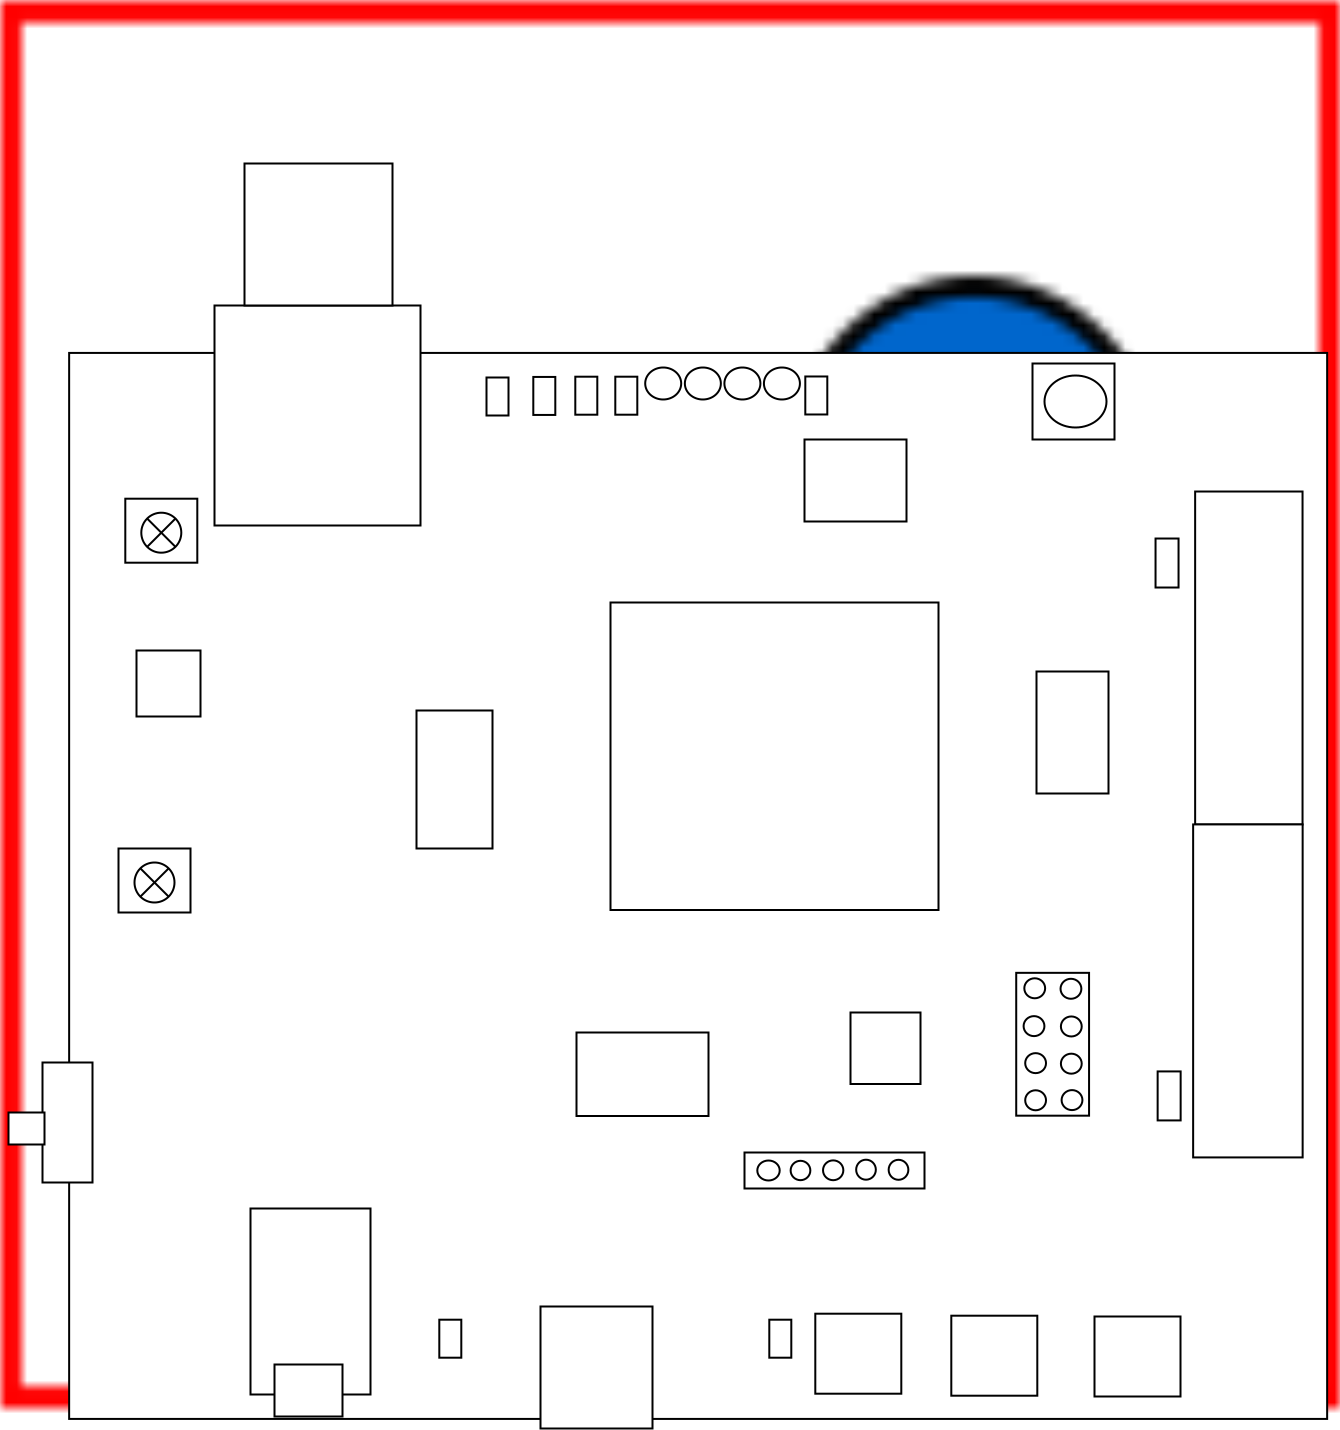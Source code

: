 <?xml version="1.0" encoding="UTF-8"?>
<dia:diagram xmlns:dia="http://www.lysator.liu.se/~alla/dia/">
  <dia:layer name="Background" visible="true" active="true">
    <dia:object type="Standard - Image" version="0" id="O0">
      <dia:attribute name="obj_pos">
        <dia:point val="-15.15,-46.8"/>
      </dia:attribute>
      <dia:attribute name="obj_bb">
        <dia:rectangle val="-15.2,-46.85;51.835,23.6"/>
      </dia:attribute>
      <dia:attribute name="elem_corner">
        <dia:point val="-15.15,-46.8"/>
      </dia:attribute>
      <dia:attribute name="elem_width">
        <dia:real val="66.935"/>
      </dia:attribute>
      <dia:attribute name="elem_height">
        <dia:real val="70.35"/>
      </dia:attribute>
      <dia:attribute name="draw_border">
        <dia:boolean val="false"/>
      </dia:attribute>
      <dia:attribute name="keep_aspect">
        <dia:boolean val="true"/>
      </dia:attribute>
      <dia:attribute name="file">
        <dia:string>#Ddso-overview.jpg#</dia:string>
      </dia:attribute>
    </dia:object>
    <dia:object type="Standard - Box" version="0" id="O1">
      <dia:attribute name="obj_pos">
        <dia:point val="-11.743,-29.204"/>
      </dia:attribute>
      <dia:attribute name="obj_bb">
        <dia:rectangle val="-11.793,-29.254;51.207,24.146"/>
      </dia:attribute>
      <dia:attribute name="elem_corner">
        <dia:point val="-11.743,-29.204"/>
      </dia:attribute>
      <dia:attribute name="elem_width">
        <dia:real val="62.9"/>
      </dia:attribute>
      <dia:attribute name="elem_height">
        <dia:real val="53.3"/>
      </dia:attribute>
      <dia:attribute name="border_width">
        <dia:real val="0.1"/>
      </dia:attribute>
      <dia:attribute name="show_background">
        <dia:boolean val="true"/>
      </dia:attribute>
    </dia:object>
    <dia:object type="Standard - Box" version="0" id="O2">
      <dia:attribute name="obj_pos">
        <dia:point val="44.557,-22.274"/>
      </dia:attribute>
      <dia:attribute name="obj_bb">
        <dia:rectangle val="44.507,-22.324;49.977,-5.574"/>
      </dia:attribute>
      <dia:attribute name="elem_corner">
        <dia:point val="44.557,-22.274"/>
      </dia:attribute>
      <dia:attribute name="elem_width">
        <dia:real val="5.37"/>
      </dia:attribute>
      <dia:attribute name="elem_height">
        <dia:real val="16.65"/>
      </dia:attribute>
      <dia:attribute name="show_background">
        <dia:boolean val="true"/>
      </dia:attribute>
    </dia:object>
    <dia:object type="Standard - Box" version="0" id="O3">
      <dia:attribute name="obj_pos">
        <dia:point val="42.577,-19.924"/>
      </dia:attribute>
      <dia:attribute name="obj_bb">
        <dia:rectangle val="42.527,-19.974;43.777,-17.424"/>
      </dia:attribute>
      <dia:attribute name="elem_corner">
        <dia:point val="42.577,-19.924"/>
      </dia:attribute>
      <dia:attribute name="elem_width">
        <dia:real val="1.15"/>
      </dia:attribute>
      <dia:attribute name="elem_height">
        <dia:real val="2.45"/>
      </dia:attribute>
      <dia:attribute name="show_background">
        <dia:boolean val="true"/>
      </dia:attribute>
    </dia:object>
    <dia:object type="Standard - Box" version="0" id="O4">
      <dia:attribute name="obj_pos">
        <dia:point val="44.457,-5.629"/>
      </dia:attribute>
      <dia:attribute name="obj_bb">
        <dia:rectangle val="44.407,-5.679;49.982,11.071"/>
      </dia:attribute>
      <dia:attribute name="elem_corner">
        <dia:point val="44.457,-5.629"/>
      </dia:attribute>
      <dia:attribute name="elem_width">
        <dia:real val="5.475"/>
      </dia:attribute>
      <dia:attribute name="elem_height">
        <dia:real val="16.65"/>
      </dia:attribute>
      <dia:attribute name="show_background">
        <dia:boolean val="true"/>
      </dia:attribute>
    </dia:object>
    <dia:object type="Standard - Box" version="0" id="O5">
      <dia:attribute name="obj_pos">
        <dia:point val="15.325,-16.725"/>
      </dia:attribute>
      <dia:attribute name="obj_bb">
        <dia:rectangle val="15.275,-16.775;31.775,-1.3"/>
      </dia:attribute>
      <dia:attribute name="elem_corner">
        <dia:point val="15.325,-16.725"/>
      </dia:attribute>
      <dia:attribute name="elem_width">
        <dia:real val="16.4"/>
      </dia:attribute>
      <dia:attribute name="elem_height">
        <dia:real val="15.375"/>
      </dia:attribute>
      <dia:attribute name="show_background">
        <dia:boolean val="true"/>
      </dia:attribute>
    </dia:object>
    <dia:object type="Standard - Box" version="0" id="O6">
      <dia:attribute name="obj_pos">
        <dia:point val="13.625,4.775"/>
      </dia:attribute>
      <dia:attribute name="obj_bb">
        <dia:rectangle val="13.575,4.725;20.275,9"/>
      </dia:attribute>
      <dia:attribute name="elem_corner">
        <dia:point val="13.625,4.775"/>
      </dia:attribute>
      <dia:attribute name="elem_width">
        <dia:real val="6.6"/>
      </dia:attribute>
      <dia:attribute name="elem_height">
        <dia:real val="4.175"/>
      </dia:attribute>
      <dia:attribute name="show_background">
        <dia:boolean val="true"/>
      </dia:attribute>
    </dia:object>
    <dia:object type="Standard - Box" version="0" id="O7">
      <dia:attribute name="obj_pos">
        <dia:point val="27.325,3.775"/>
      </dia:attribute>
      <dia:attribute name="obj_bb">
        <dia:rectangle val="27.275,3.725;30.875,7.4"/>
      </dia:attribute>
      <dia:attribute name="elem_corner">
        <dia:point val="27.325,3.775"/>
      </dia:attribute>
      <dia:attribute name="elem_width">
        <dia:real val="3.5"/>
      </dia:attribute>
      <dia:attribute name="elem_height">
        <dia:real val="3.575"/>
      </dia:attribute>
      <dia:attribute name="show_background">
        <dia:boolean val="true"/>
      </dia:attribute>
    </dia:object>
    <dia:object type="Standard - Text" version="1" id="O8">
      <dia:attribute name="obj_pos">
        <dia:point val="36.525,15.575"/>
      </dia:attribute>
      <dia:attribute name="obj_bb">
        <dia:rectangle val="36.525,14.935;36.525,15.707"/>
      </dia:attribute>
      <dia:attribute name="text">
        <dia:composite type="text">
          <dia:attribute name="string">
            <dia:string>##</dia:string>
          </dia:attribute>
          <dia:attribute name="font">
            <dia:font family="sans" style="0" name="Helvetica"/>
          </dia:attribute>
          <dia:attribute name="height">
            <dia:real val="0.8"/>
          </dia:attribute>
          <dia:attribute name="pos">
            <dia:point val="36.525,15.575"/>
          </dia:attribute>
          <dia:attribute name="color">
            <dia:color val="#000000"/>
          </dia:attribute>
          <dia:attribute name="alignment">
            <dia:enum val="0"/>
          </dia:attribute>
        </dia:composite>
      </dia:attribute>
      <dia:attribute name="valign">
        <dia:enum val="3"/>
      </dia:attribute>
    </dia:object>
    <dia:object type="Standard - Box" version="0" id="O9">
      <dia:attribute name="obj_pos">
        <dia:point val="5.625,-11.325"/>
      </dia:attribute>
      <dia:attribute name="obj_bb">
        <dia:rectangle val="5.575,-11.375;9.475,-4.375"/>
      </dia:attribute>
      <dia:attribute name="elem_corner">
        <dia:point val="5.625,-11.325"/>
      </dia:attribute>
      <dia:attribute name="elem_width">
        <dia:real val="3.8"/>
      </dia:attribute>
      <dia:attribute name="elem_height">
        <dia:real val="6.9"/>
      </dia:attribute>
      <dia:attribute name="show_background">
        <dia:boolean val="true"/>
      </dia:attribute>
    </dia:object>
    <dia:object type="Standard - Text" version="1" id="O10">
      <dia:attribute name="obj_pos">
        <dia:point val="18.317,-11.625"/>
      </dia:attribute>
      <dia:attribute name="obj_bb">
        <dia:rectangle val="18.317,-12.265;18.317,-11.492"/>
      </dia:attribute>
      <dia:attribute name="text">
        <dia:composite type="text">
          <dia:attribute name="string">
            <dia:string>##</dia:string>
          </dia:attribute>
          <dia:attribute name="font">
            <dia:font family="sans" style="0" name="Helvetica"/>
          </dia:attribute>
          <dia:attribute name="height">
            <dia:real val="0.8"/>
          </dia:attribute>
          <dia:attribute name="pos">
            <dia:point val="18.317,-11.625"/>
          </dia:attribute>
          <dia:attribute name="color">
            <dia:color val="#000000"/>
          </dia:attribute>
          <dia:attribute name="alignment">
            <dia:enum val="0"/>
          </dia:attribute>
        </dia:composite>
      </dia:attribute>
      <dia:attribute name="valign">
        <dia:enum val="3"/>
      </dia:attribute>
      <dia:connections>
        <dia:connection handle="0" to="O0" connection="8"/>
      </dia:connections>
    </dia:object>
    <dia:object type="Standard - Text" version="1" id="O11">
      <dia:attribute name="obj_pos">
        <dia:point val="18.317,-11.625"/>
      </dia:attribute>
      <dia:attribute name="obj_bb">
        <dia:rectangle val="18.317,-12.265;18.317,-11.492"/>
      </dia:attribute>
      <dia:attribute name="text">
        <dia:composite type="text">
          <dia:attribute name="string">
            <dia:string>##</dia:string>
          </dia:attribute>
          <dia:attribute name="font">
            <dia:font family="sans" style="0" name="Helvetica"/>
          </dia:attribute>
          <dia:attribute name="height">
            <dia:real val="0.8"/>
          </dia:attribute>
          <dia:attribute name="pos">
            <dia:point val="18.317,-11.625"/>
          </dia:attribute>
          <dia:attribute name="color">
            <dia:color val="#000000"/>
          </dia:attribute>
          <dia:attribute name="alignment">
            <dia:enum val="0"/>
          </dia:attribute>
        </dia:composite>
      </dia:attribute>
      <dia:attribute name="valign">
        <dia:enum val="3"/>
      </dia:attribute>
      <dia:connections>
        <dia:connection handle="0" to="O0" connection="8"/>
      </dia:connections>
    </dia:object>
    <dia:object type="Standard - Text" version="1" id="O12">
      <dia:attribute name="obj_pos">
        <dia:point val="18.317,-11.625"/>
      </dia:attribute>
      <dia:attribute name="obj_bb">
        <dia:rectangle val="18.317,-12.265;18.317,-11.492"/>
      </dia:attribute>
      <dia:attribute name="text">
        <dia:composite type="text">
          <dia:attribute name="string">
            <dia:string>##</dia:string>
          </dia:attribute>
          <dia:attribute name="font">
            <dia:font family="sans" style="0" name="Helvetica"/>
          </dia:attribute>
          <dia:attribute name="height">
            <dia:real val="0.8"/>
          </dia:attribute>
          <dia:attribute name="pos">
            <dia:point val="18.317,-11.625"/>
          </dia:attribute>
          <dia:attribute name="color">
            <dia:color val="#000000"/>
          </dia:attribute>
          <dia:attribute name="alignment">
            <dia:enum val="0"/>
          </dia:attribute>
        </dia:composite>
      </dia:attribute>
      <dia:attribute name="valign">
        <dia:enum val="3"/>
      </dia:attribute>
      <dia:connections>
        <dia:connection handle="0" to="O0" connection="8"/>
      </dia:connections>
    </dia:object>
    <dia:object type="Standard - Text" version="1" id="O13">
      <dia:attribute name="obj_pos">
        <dia:point val="20.625,-12.025"/>
      </dia:attribute>
      <dia:attribute name="obj_bb">
        <dia:rectangle val="20.625,-12.665;20.625,-11.893"/>
      </dia:attribute>
      <dia:attribute name="text">
        <dia:composite type="text">
          <dia:attribute name="string">
            <dia:string>##</dia:string>
          </dia:attribute>
          <dia:attribute name="font">
            <dia:font family="sans" style="0" name="Helvetica"/>
          </dia:attribute>
          <dia:attribute name="height">
            <dia:real val="0.8"/>
          </dia:attribute>
          <dia:attribute name="pos">
            <dia:point val="20.625,-12.025"/>
          </dia:attribute>
          <dia:attribute name="color">
            <dia:color val="#000000"/>
          </dia:attribute>
          <dia:attribute name="alignment">
            <dia:enum val="0"/>
          </dia:attribute>
        </dia:composite>
      </dia:attribute>
      <dia:attribute name="valign">
        <dia:enum val="3"/>
      </dia:attribute>
    </dia:object>
    <dia:object type="Standard - Box" version="0" id="O14">
      <dia:attribute name="obj_pos">
        <dia:point val="-8.375,-14.325"/>
      </dia:attribute>
      <dia:attribute name="obj_bb">
        <dia:rectangle val="-8.425,-14.375;-5.125,-10.975"/>
      </dia:attribute>
      <dia:attribute name="elem_corner">
        <dia:point val="-8.375,-14.325"/>
      </dia:attribute>
      <dia:attribute name="elem_width">
        <dia:real val="3.2"/>
      </dia:attribute>
      <dia:attribute name="elem_height">
        <dia:real val="3.3"/>
      </dia:attribute>
      <dia:attribute name="show_background">
        <dia:boolean val="true"/>
      </dia:attribute>
    </dia:object>
    <dia:object type="Standard - Box" version="0" id="O15">
      <dia:attribute name="obj_pos">
        <dia:point val="-13.075,6.275"/>
      </dia:attribute>
      <dia:attribute name="obj_bb">
        <dia:rectangle val="-13.125,6.225;-10.525,12.325"/>
      </dia:attribute>
      <dia:attribute name="elem_corner">
        <dia:point val="-13.075,6.275"/>
      </dia:attribute>
      <dia:attribute name="elem_width">
        <dia:real val="2.5"/>
      </dia:attribute>
      <dia:attribute name="elem_height">
        <dia:real val="6.0"/>
      </dia:attribute>
      <dia:attribute name="show_background">
        <dia:boolean val="true"/>
      </dia:attribute>
    </dia:object>
    <dia:object type="Standard - Box" version="0" id="O16">
      <dia:attribute name="obj_pos">
        <dia:point val="-14.775,8.775"/>
      </dia:attribute>
      <dia:attribute name="obj_bb">
        <dia:rectangle val="-14.825,8.725;-12.925,10.425"/>
      </dia:attribute>
      <dia:attribute name="elem_corner">
        <dia:point val="-14.775,8.775"/>
      </dia:attribute>
      <dia:attribute name="elem_width">
        <dia:real val="1.8"/>
      </dia:attribute>
      <dia:attribute name="elem_height">
        <dia:real val="1.6"/>
      </dia:attribute>
      <dia:attribute name="show_background">
        <dia:boolean val="true"/>
      </dia:attribute>
    </dia:object>
    <dia:object type="Standard - Box" version="0" id="O17">
      <dia:attribute name="obj_pos">
        <dia:point val="-4.475,-31.575"/>
      </dia:attribute>
      <dia:attribute name="obj_bb">
        <dia:rectangle val="-4.525,-31.625;5.875,-20.525"/>
      </dia:attribute>
      <dia:attribute name="elem_corner">
        <dia:point val="-4.475,-31.575"/>
      </dia:attribute>
      <dia:attribute name="elem_width">
        <dia:real val="10.3"/>
      </dia:attribute>
      <dia:attribute name="elem_height">
        <dia:real val="11.0"/>
      </dia:attribute>
      <dia:attribute name="show_background">
        <dia:boolean val="true"/>
      </dia:attribute>
    </dia:object>
    <dia:object type="Standard - Box" version="0" id="O18">
      <dia:attribute name="obj_pos">
        <dia:point val="-2.975,-38.675"/>
      </dia:attribute>
      <dia:attribute name="obj_bb">
        <dia:rectangle val="-3.025,-38.725;4.475,-31.525"/>
      </dia:attribute>
      <dia:attribute name="elem_corner">
        <dia:point val="-2.975,-38.675"/>
      </dia:attribute>
      <dia:attribute name="elem_width">
        <dia:real val="7.4"/>
      </dia:attribute>
      <dia:attribute name="elem_height">
        <dia:real val="7.1"/>
      </dia:attribute>
      <dia:attribute name="show_background">
        <dia:boolean val="true"/>
      </dia:attribute>
    </dia:object>
    <dia:object type="Standard - Text" version="1" id="O19">
      <dia:attribute name="obj_pos">
        <dia:point val="18.317,-11.625"/>
      </dia:attribute>
      <dia:attribute name="obj_bb">
        <dia:rectangle val="18.317,-12.265;18.317,-11.492"/>
      </dia:attribute>
      <dia:attribute name="text">
        <dia:composite type="text">
          <dia:attribute name="string">
            <dia:string>##</dia:string>
          </dia:attribute>
          <dia:attribute name="font">
            <dia:font family="sans" style="0" name="Helvetica"/>
          </dia:attribute>
          <dia:attribute name="height">
            <dia:real val="0.8"/>
          </dia:attribute>
          <dia:attribute name="pos">
            <dia:point val="18.317,-11.625"/>
          </dia:attribute>
          <dia:attribute name="color">
            <dia:color val="#000000"/>
          </dia:attribute>
          <dia:attribute name="alignment">
            <dia:enum val="0"/>
          </dia:attribute>
        </dia:composite>
      </dia:attribute>
      <dia:attribute name="valign">
        <dia:enum val="3"/>
      </dia:attribute>
      <dia:connections>
        <dia:connection handle="0" to="O0" connection="8"/>
      </dia:connections>
    </dia:object>
    <dia:object type="Standard - Box" version="0" id="O20">
      <dia:attribute name="obj_pos">
        <dia:point val="25.025,-24.875"/>
      </dia:attribute>
      <dia:attribute name="obj_bb">
        <dia:rectangle val="24.975,-24.925;30.175,-20.725"/>
      </dia:attribute>
      <dia:attribute name="elem_corner">
        <dia:point val="25.025,-24.875"/>
      </dia:attribute>
      <dia:attribute name="elem_width">
        <dia:real val="5.1"/>
      </dia:attribute>
      <dia:attribute name="elem_height">
        <dia:real val="4.1"/>
      </dia:attribute>
      <dia:attribute name="show_background">
        <dia:boolean val="true"/>
      </dia:attribute>
    </dia:object>
    <dia:object type="Standard - Box" version="0" id="O21">
      <dia:attribute name="obj_pos">
        <dia:point val="36.625,-13.275"/>
      </dia:attribute>
      <dia:attribute name="obj_bb">
        <dia:rectangle val="36.575,-13.325;40.275,-7.125"/>
      </dia:attribute>
      <dia:attribute name="elem_corner">
        <dia:point val="36.625,-13.275"/>
      </dia:attribute>
      <dia:attribute name="elem_width">
        <dia:real val="3.6"/>
      </dia:attribute>
      <dia:attribute name="elem_height">
        <dia:real val="6.1"/>
      </dia:attribute>
      <dia:attribute name="show_background">
        <dia:boolean val="true"/>
      </dia:attribute>
    </dia:object>
    <dia:object type="Standard - Box" version="0" id="O22">
      <dia:attribute name="obj_pos">
        <dia:point val="36.425,-28.675"/>
      </dia:attribute>
      <dia:attribute name="obj_bb">
        <dia:rectangle val="36.375,-28.725;40.575,-24.825"/>
      </dia:attribute>
      <dia:attribute name="elem_corner">
        <dia:point val="36.425,-28.675"/>
      </dia:attribute>
      <dia:attribute name="elem_width">
        <dia:real val="4.1"/>
      </dia:attribute>
      <dia:attribute name="elem_height">
        <dia:real val="3.8"/>
      </dia:attribute>
      <dia:attribute name="show_background">
        <dia:boolean val="true"/>
      </dia:attribute>
    </dia:object>
    <dia:object type="Standard - Ellipse" version="0" id="O23">
      <dia:attribute name="obj_pos">
        <dia:point val="37.025,-28.075"/>
      </dia:attribute>
      <dia:attribute name="obj_bb">
        <dia:rectangle val="36.975,-28.125;40.175,-25.425"/>
      </dia:attribute>
      <dia:attribute name="elem_corner">
        <dia:point val="37.025,-28.075"/>
      </dia:attribute>
      <dia:attribute name="elem_width">
        <dia:real val="3.1"/>
      </dia:attribute>
      <dia:attribute name="elem_height">
        <dia:real val="2.6"/>
      </dia:attribute>
    </dia:object>
    <dia:group>
      <dia:object type="Standard - Box" version="0" id="O24">
        <dia:attribute name="obj_pos">
          <dia:point val="-9.275,-4.425"/>
        </dia:attribute>
        <dia:attribute name="obj_bb">
          <dia:rectangle val="-9.325,-4.475;-5.625,-1.175"/>
        </dia:attribute>
        <dia:attribute name="elem_corner">
          <dia:point val="-9.275,-4.425"/>
        </dia:attribute>
        <dia:attribute name="elem_width">
          <dia:real val="3.6"/>
        </dia:attribute>
        <dia:attribute name="elem_height">
          <dia:real val="3.2"/>
        </dia:attribute>
        <dia:attribute name="show_background">
          <dia:boolean val="true"/>
        </dia:attribute>
      </dia:object>
      <dia:object type="Circuit - Lamp (European)" version="1" id="O25">
        <dia:attribute name="obj_pos">
          <dia:point val="-8.475,-3.725"/>
        </dia:attribute>
        <dia:attribute name="obj_bb">
          <dia:rectangle val="-8.525,-3.775;-6.425,-1.675"/>
        </dia:attribute>
        <dia:attribute name="meta">
          <dia:composite type="dict"/>
        </dia:attribute>
        <dia:attribute name="elem_corner">
          <dia:point val="-8.475,-3.725"/>
        </dia:attribute>
        <dia:attribute name="elem_width">
          <dia:real val="2"/>
        </dia:attribute>
        <dia:attribute name="elem_height">
          <dia:real val="2"/>
        </dia:attribute>
        <dia:attribute name="line_width">
          <dia:real val="0.1"/>
        </dia:attribute>
        <dia:attribute name="line_colour">
          <dia:color val="#000000"/>
        </dia:attribute>
        <dia:attribute name="fill_colour">
          <dia:color val="#ffffff"/>
        </dia:attribute>
        <dia:attribute name="show_background">
          <dia:boolean val="true"/>
        </dia:attribute>
        <dia:attribute name="line_style">
          <dia:enum val="0"/>
          <dia:real val="1"/>
        </dia:attribute>
        <dia:attribute name="flip_horizontal">
          <dia:boolean val="false"/>
        </dia:attribute>
        <dia:attribute name="flip_vertical">
          <dia:boolean val="false"/>
        </dia:attribute>
        <dia:attribute name="subscale">
          <dia:real val="1"/>
        </dia:attribute>
      </dia:object>
    </dia:group>
    <dia:group>
      <dia:object type="Standard - Box" version="0" id="O26">
        <dia:attribute name="obj_pos">
          <dia:point val="-8.935,-21.915"/>
        </dia:attribute>
        <dia:attribute name="obj_bb">
          <dia:rectangle val="-8.985,-21.965;-5.285,-18.665"/>
        </dia:attribute>
        <dia:attribute name="elem_corner">
          <dia:point val="-8.935,-21.915"/>
        </dia:attribute>
        <dia:attribute name="elem_width">
          <dia:real val="3.6"/>
        </dia:attribute>
        <dia:attribute name="elem_height">
          <dia:real val="3.2"/>
        </dia:attribute>
        <dia:attribute name="show_background">
          <dia:boolean val="true"/>
        </dia:attribute>
      </dia:object>
      <dia:object type="Circuit - Lamp (European)" version="1" id="O27">
        <dia:attribute name="obj_pos">
          <dia:point val="-8.135,-21.215"/>
        </dia:attribute>
        <dia:attribute name="obj_bb">
          <dia:rectangle val="-8.185,-21.265;-6.085,-19.165"/>
        </dia:attribute>
        <dia:attribute name="meta">
          <dia:composite type="dict"/>
        </dia:attribute>
        <dia:attribute name="elem_corner">
          <dia:point val="-8.135,-21.215"/>
        </dia:attribute>
        <dia:attribute name="elem_width">
          <dia:real val="2"/>
        </dia:attribute>
        <dia:attribute name="elem_height">
          <dia:real val="2"/>
        </dia:attribute>
        <dia:attribute name="line_width">
          <dia:real val="0.1"/>
        </dia:attribute>
        <dia:attribute name="line_colour">
          <dia:color val="#000000"/>
        </dia:attribute>
        <dia:attribute name="fill_colour">
          <dia:color val="#ffffff"/>
        </dia:attribute>
        <dia:attribute name="show_background">
          <dia:boolean val="true"/>
        </dia:attribute>
        <dia:attribute name="line_style">
          <dia:enum val="0"/>
          <dia:real val="1"/>
        </dia:attribute>
        <dia:attribute name="flip_horizontal">
          <dia:boolean val="false"/>
        </dia:attribute>
        <dia:attribute name="flip_vertical">
          <dia:boolean val="false"/>
        </dia:attribute>
        <dia:attribute name="subscale">
          <dia:real val="1"/>
        </dia:attribute>
      </dia:object>
    </dia:group>
    <dia:object type="Standard - Box" version="0" id="O28">
      <dia:attribute name="obj_pos">
        <dia:point val="9.125,-27.975"/>
      </dia:attribute>
      <dia:attribute name="obj_bb">
        <dia:rectangle val="9.075,-28.025;10.275,-26.025"/>
      </dia:attribute>
      <dia:attribute name="elem_corner">
        <dia:point val="9.125,-27.975"/>
      </dia:attribute>
      <dia:attribute name="elem_width">
        <dia:real val="1.1"/>
      </dia:attribute>
      <dia:attribute name="elem_height">
        <dia:real val="1.9"/>
      </dia:attribute>
      <dia:attribute name="show_background">
        <dia:boolean val="true"/>
      </dia:attribute>
    </dia:object>
    <dia:object type="Standard - Box" version="0" id="O29">
      <dia:attribute name="obj_pos">
        <dia:point val="11.465,-28.003"/>
      </dia:attribute>
      <dia:attribute name="obj_bb">
        <dia:rectangle val="11.415,-28.053;12.615,-26.053"/>
      </dia:attribute>
      <dia:attribute name="elem_corner">
        <dia:point val="11.465,-28.003"/>
      </dia:attribute>
      <dia:attribute name="elem_width">
        <dia:real val="1.1"/>
      </dia:attribute>
      <dia:attribute name="elem_height">
        <dia:real val="1.9"/>
      </dia:attribute>
      <dia:attribute name="show_background">
        <dia:boolean val="true"/>
      </dia:attribute>
    </dia:object>
    <dia:object type="Standard - Box" version="0" id="O30">
      <dia:attribute name="obj_pos">
        <dia:point val="13.565,-28.015"/>
      </dia:attribute>
      <dia:attribute name="obj_bb">
        <dia:rectangle val="13.515,-28.065;14.715,-26.065"/>
      </dia:attribute>
      <dia:attribute name="elem_corner">
        <dia:point val="13.565,-28.015"/>
      </dia:attribute>
      <dia:attribute name="elem_width">
        <dia:real val="1.1"/>
      </dia:attribute>
      <dia:attribute name="elem_height">
        <dia:real val="1.9"/>
      </dia:attribute>
      <dia:attribute name="show_background">
        <dia:boolean val="true"/>
      </dia:attribute>
    </dia:object>
    <dia:object type="Standard - Box" version="0" id="O31">
      <dia:attribute name="obj_pos">
        <dia:point val="15.565,-28.015"/>
      </dia:attribute>
      <dia:attribute name="obj_bb">
        <dia:rectangle val="15.515,-28.065;16.715,-26.065"/>
      </dia:attribute>
      <dia:attribute name="elem_corner">
        <dia:point val="15.565,-28.015"/>
      </dia:attribute>
      <dia:attribute name="elem_width">
        <dia:real val="1.1"/>
      </dia:attribute>
      <dia:attribute name="elem_height">
        <dia:real val="1.9"/>
      </dia:attribute>
      <dia:attribute name="show_background">
        <dia:boolean val="true"/>
      </dia:attribute>
    </dia:object>
    <dia:object type="Standard - Ellipse" version="0" id="O32">
      <dia:attribute name="obj_pos">
        <dia:point val="17.06,-28.475"/>
      </dia:attribute>
      <dia:attribute name="obj_bb">
        <dia:rectangle val="17.01,-28.525;18.91,-26.825"/>
      </dia:attribute>
      <dia:attribute name="elem_corner">
        <dia:point val="17.06,-28.475"/>
      </dia:attribute>
      <dia:attribute name="elem_width">
        <dia:real val="1.8"/>
      </dia:attribute>
      <dia:attribute name="elem_height">
        <dia:real val="1.6"/>
      </dia:attribute>
    </dia:object>
    <dia:object type="Standard - Ellipse" version="0" id="O33">
      <dia:attribute name="obj_pos">
        <dia:point val="19.043,-28.475"/>
      </dia:attribute>
      <dia:attribute name="obj_bb">
        <dia:rectangle val="18.993,-28.525;20.893,-26.825"/>
      </dia:attribute>
      <dia:attribute name="elem_corner">
        <dia:point val="19.043,-28.475"/>
      </dia:attribute>
      <dia:attribute name="elem_width">
        <dia:real val="1.8"/>
      </dia:attribute>
      <dia:attribute name="elem_height">
        <dia:real val="1.6"/>
      </dia:attribute>
    </dia:object>
    <dia:object type="Standard - Ellipse" version="0" id="O34">
      <dia:attribute name="obj_pos">
        <dia:point val="21.02,-28.475"/>
      </dia:attribute>
      <dia:attribute name="obj_bb">
        <dia:rectangle val="20.97,-28.525;22.869,-26.825"/>
      </dia:attribute>
      <dia:attribute name="elem_corner">
        <dia:point val="21.02,-28.475"/>
      </dia:attribute>
      <dia:attribute name="elem_width">
        <dia:real val="1.8"/>
      </dia:attribute>
      <dia:attribute name="elem_height">
        <dia:real val="1.6"/>
      </dia:attribute>
    </dia:object>
    <dia:object type="Standard - Ellipse" version="0" id="O35">
      <dia:attribute name="obj_pos">
        <dia:point val="22.996,-28.475"/>
      </dia:attribute>
      <dia:attribute name="obj_bb">
        <dia:rectangle val="22.946,-28.525;24.846,-26.825"/>
      </dia:attribute>
      <dia:attribute name="elem_corner">
        <dia:point val="22.996,-28.475"/>
      </dia:attribute>
      <dia:attribute name="elem_width">
        <dia:real val="1.8"/>
      </dia:attribute>
      <dia:attribute name="elem_height">
        <dia:real val="1.6"/>
      </dia:attribute>
    </dia:object>
    <dia:object type="Standard - Box" version="0" id="O36">
      <dia:attribute name="obj_pos">
        <dia:point val="25.065,-28.026"/>
      </dia:attribute>
      <dia:attribute name="obj_bb">
        <dia:rectangle val="25.015,-28.076;26.215,-26.076"/>
      </dia:attribute>
      <dia:attribute name="elem_corner">
        <dia:point val="25.065,-28.026"/>
      </dia:attribute>
      <dia:attribute name="elem_width">
        <dia:real val="1.1"/>
      </dia:attribute>
      <dia:attribute name="elem_height">
        <dia:real val="1.9"/>
      </dia:attribute>
      <dia:attribute name="show_background">
        <dia:boolean val="true"/>
      </dia:attribute>
    </dia:object>
    <dia:object type="Standard - Box" version="0" id="O37">
      <dia:attribute name="obj_pos">
        <dia:point val="39.525,18.975"/>
      </dia:attribute>
      <dia:attribute name="obj_bb">
        <dia:rectangle val="39.475,18.925;43.875,23.025"/>
      </dia:attribute>
      <dia:attribute name="elem_corner">
        <dia:point val="39.525,18.975"/>
      </dia:attribute>
      <dia:attribute name="elem_width">
        <dia:real val="4.3"/>
      </dia:attribute>
      <dia:attribute name="elem_height">
        <dia:real val="4"/>
      </dia:attribute>
      <dia:attribute name="show_background">
        <dia:boolean val="true"/>
      </dia:attribute>
    </dia:object>
    <dia:object type="Standard - Box" version="0" id="O38">
      <dia:attribute name="obj_pos">
        <dia:point val="32.365,18.935"/>
      </dia:attribute>
      <dia:attribute name="obj_bb">
        <dia:rectangle val="32.315,18.885;36.715,22.985"/>
      </dia:attribute>
      <dia:attribute name="elem_corner">
        <dia:point val="32.365,18.935"/>
      </dia:attribute>
      <dia:attribute name="elem_width">
        <dia:real val="4.3"/>
      </dia:attribute>
      <dia:attribute name="elem_height">
        <dia:real val="4"/>
      </dia:attribute>
      <dia:attribute name="show_background">
        <dia:boolean val="true"/>
      </dia:attribute>
    </dia:object>
    <dia:object type="Standard - Box" version="0" id="O39">
      <dia:attribute name="obj_pos">
        <dia:point val="25.565,18.835"/>
      </dia:attribute>
      <dia:attribute name="obj_bb">
        <dia:rectangle val="25.515,18.785;29.915,22.885"/>
      </dia:attribute>
      <dia:attribute name="elem_corner">
        <dia:point val="25.565,18.835"/>
      </dia:attribute>
      <dia:attribute name="elem_width">
        <dia:real val="4.3"/>
      </dia:attribute>
      <dia:attribute name="elem_height">
        <dia:real val="4"/>
      </dia:attribute>
      <dia:attribute name="show_background">
        <dia:boolean val="true"/>
      </dia:attribute>
    </dia:object>
    <dia:object type="Standard - Box" version="0" id="O40">
      <dia:attribute name="obj_pos">
        <dia:point val="23.265,19.135"/>
      </dia:attribute>
      <dia:attribute name="obj_bb">
        <dia:rectangle val="23.215,19.085;24.415,21.085"/>
      </dia:attribute>
      <dia:attribute name="elem_corner">
        <dia:point val="23.265,19.135"/>
      </dia:attribute>
      <dia:attribute name="elem_width">
        <dia:real val="1.1"/>
      </dia:attribute>
      <dia:attribute name="elem_height">
        <dia:real val="1.9"/>
      </dia:attribute>
      <dia:attribute name="show_background">
        <dia:boolean val="true"/>
      </dia:attribute>
    </dia:object>
    <dia:object type="Standard - Box" version="0" id="O41">
      <dia:attribute name="obj_pos">
        <dia:point val="-2.675,13.575"/>
      </dia:attribute>
      <dia:attribute name="obj_bb">
        <dia:rectangle val="-2.725,13.525;3.375,22.925"/>
      </dia:attribute>
      <dia:attribute name="elem_corner">
        <dia:point val="-2.675,13.575"/>
      </dia:attribute>
      <dia:attribute name="elem_width">
        <dia:real val="6.0"/>
      </dia:attribute>
      <dia:attribute name="elem_height">
        <dia:real val="9.3"/>
      </dia:attribute>
      <dia:attribute name="show_background">
        <dia:boolean val="true"/>
      </dia:attribute>
    </dia:object>
    <dia:object type="Standard - Box" version="0" id="O42">
      <dia:attribute name="obj_pos">
        <dia:point val="-1.475,21.375"/>
      </dia:attribute>
      <dia:attribute name="obj_bb">
        <dia:rectangle val="-1.525,21.325;1.975,24.025"/>
      </dia:attribute>
      <dia:attribute name="elem_corner">
        <dia:point val="-1.475,21.375"/>
      </dia:attribute>
      <dia:attribute name="elem_width">
        <dia:real val="3.4"/>
      </dia:attribute>
      <dia:attribute name="elem_height">
        <dia:real val="2.6"/>
      </dia:attribute>
      <dia:attribute name="show_background">
        <dia:boolean val="true"/>
      </dia:attribute>
    </dia:object>
    <dia:object type="Standard - Box" version="0" id="O43">
      <dia:attribute name="obj_pos">
        <dia:point val="11.825,18.475"/>
      </dia:attribute>
      <dia:attribute name="obj_bb">
        <dia:rectangle val="11.775,18.425;17.475,24.625"/>
      </dia:attribute>
      <dia:attribute name="elem_corner">
        <dia:point val="11.825,18.475"/>
      </dia:attribute>
      <dia:attribute name="elem_width">
        <dia:real val="5.6"/>
      </dia:attribute>
      <dia:attribute name="elem_height">
        <dia:real val="6.1"/>
      </dia:attribute>
      <dia:attribute name="show_background">
        <dia:boolean val="true"/>
      </dia:attribute>
    </dia:object>
    <dia:object type="Standard - Box" version="0" id="O44">
      <dia:attribute name="obj_pos">
        <dia:point val="6.765,19.135"/>
      </dia:attribute>
      <dia:attribute name="obj_bb">
        <dia:rectangle val="6.715,19.085;7.915,21.085"/>
      </dia:attribute>
      <dia:attribute name="elem_corner">
        <dia:point val="6.765,19.135"/>
      </dia:attribute>
      <dia:attribute name="elem_width">
        <dia:real val="1.1"/>
      </dia:attribute>
      <dia:attribute name="elem_height">
        <dia:real val="1.9"/>
      </dia:attribute>
      <dia:attribute name="show_background">
        <dia:boolean val="true"/>
      </dia:attribute>
    </dia:object>
    <dia:group>
      <dia:object type="Standard - Box" version="0" id="O45">
        <dia:attribute name="obj_pos">
          <dia:point val="22.025,10.775"/>
        </dia:attribute>
        <dia:attribute name="obj_bb">
          <dia:rectangle val="21.975,10.725;31.075,12.625"/>
        </dia:attribute>
        <dia:attribute name="elem_corner">
          <dia:point val="22.025,10.775"/>
        </dia:attribute>
        <dia:attribute name="elem_width">
          <dia:real val="9"/>
        </dia:attribute>
        <dia:attribute name="elem_height">
          <dia:real val="1.8"/>
        </dia:attribute>
        <dia:attribute name="show_background">
          <dia:boolean val="true"/>
        </dia:attribute>
      </dia:object>
      <dia:object type="Standard - Ellipse" version="0" id="O46">
        <dia:attribute name="obj_pos">
          <dia:point val="22.665,11.175"/>
        </dia:attribute>
        <dia:attribute name="obj_bb">
          <dia:rectangle val="22.615,11.125;23.835,12.225"/>
        </dia:attribute>
        <dia:attribute name="elem_corner">
          <dia:point val="22.665,11.175"/>
        </dia:attribute>
        <dia:attribute name="elem_width">
          <dia:real val="1.12"/>
        </dia:attribute>
        <dia:attribute name="elem_height">
          <dia:real val="1"/>
        </dia:attribute>
      </dia:object>
      <dia:object type="Standard - Ellipse" version="0" id="O47">
        <dia:attribute name="obj_pos">
          <dia:point val="24.332,11.19"/>
        </dia:attribute>
        <dia:attribute name="obj_bb">
          <dia:rectangle val="24.282,11.14;25.367,12.21"/>
        </dia:attribute>
        <dia:attribute name="elem_corner">
          <dia:point val="24.332,11.19"/>
        </dia:attribute>
        <dia:attribute name="elem_width">
          <dia:real val="0.985"/>
        </dia:attribute>
        <dia:attribute name="elem_height">
          <dia:real val="0.969"/>
        </dia:attribute>
      </dia:object>
      <dia:object type="Standard - Ellipse" version="0" id="O48">
        <dia:attribute name="obj_pos">
          <dia:point val="25.951,11.169"/>
        </dia:attribute>
        <dia:attribute name="obj_bb">
          <dia:rectangle val="25.901,11.119;27.017,12.21"/>
        </dia:attribute>
        <dia:attribute name="elem_corner">
          <dia:point val="25.951,11.169"/>
        </dia:attribute>
        <dia:attribute name="elem_width">
          <dia:real val="1.016"/>
        </dia:attribute>
        <dia:attribute name="elem_height">
          <dia:real val="0.991"/>
        </dia:attribute>
      </dia:object>
      <dia:object type="Standard - Ellipse" version="0" id="O49">
        <dia:attribute name="obj_pos">
          <dia:point val="27.608,11.135"/>
        </dia:attribute>
        <dia:attribute name="obj_bb">
          <dia:rectangle val="27.558,11.085;28.642,12.185"/>
        </dia:attribute>
        <dia:attribute name="elem_corner">
          <dia:point val="27.608,11.135"/>
        </dia:attribute>
        <dia:attribute name="elem_width">
          <dia:real val="0.984"/>
        </dia:attribute>
        <dia:attribute name="elem_height">
          <dia:real val="1"/>
        </dia:attribute>
      </dia:object>
      <dia:object type="Standard - Ellipse" version="0" id="O50">
        <dia:attribute name="obj_pos">
          <dia:point val="29.233,11.14"/>
        </dia:attribute>
        <dia:attribute name="obj_bb">
          <dia:rectangle val="29.183,11.09;30.267,12.19"/>
        </dia:attribute>
        <dia:attribute name="elem_corner">
          <dia:point val="29.233,11.14"/>
        </dia:attribute>
        <dia:attribute name="elem_width">
          <dia:real val="0.985"/>
        </dia:attribute>
        <dia:attribute name="elem_height">
          <dia:real val="1"/>
        </dia:attribute>
      </dia:object>
    </dia:group>
    <dia:object type="Standard - Box" version="0" id="O51">
      <dia:attribute name="obj_pos">
        <dia:point val="42.682,6.721"/>
      </dia:attribute>
      <dia:attribute name="obj_bb">
        <dia:rectangle val="42.632,6.671;43.882,9.221"/>
      </dia:attribute>
      <dia:attribute name="elem_corner">
        <dia:point val="42.682,6.721"/>
      </dia:attribute>
      <dia:attribute name="elem_width">
        <dia:real val="1.15"/>
      </dia:attribute>
      <dia:attribute name="elem_height">
        <dia:real val="2.45"/>
      </dia:attribute>
      <dia:attribute name="show_background">
        <dia:boolean val="true"/>
      </dia:attribute>
    </dia:object>
    <dia:group>
      <dia:object type="Standard - Box" version="0" id="O52">
        <dia:attribute name="obj_pos">
          <dia:point val="35.611,1.792"/>
        </dia:attribute>
        <dia:attribute name="obj_bb">
          <dia:rectangle val="35.561,1.742;39.303,8.983"/>
        </dia:attribute>
        <dia:attribute name="elem_corner">
          <dia:point val="35.611,1.792"/>
        </dia:attribute>
        <dia:attribute name="elem_width">
          <dia:real val="3.642"/>
        </dia:attribute>
        <dia:attribute name="elem_height">
          <dia:real val="7.142"/>
        </dia:attribute>
        <dia:attribute name="show_background">
          <dia:boolean val="true"/>
        </dia:attribute>
      </dia:object>
      <dia:object type="Standard - Ellipse" version="0" id="O53">
        <dia:attribute name="obj_pos">
          <dia:point val="37.827,2.089"/>
        </dia:attribute>
        <dia:attribute name="obj_bb">
          <dia:rectangle val="37.777,2.039;38.917,3.139"/>
        </dia:attribute>
        <dia:attribute name="elem_corner">
          <dia:point val="37.827,2.089"/>
        </dia:attribute>
        <dia:attribute name="elem_width">
          <dia:real val="1.041"/>
        </dia:attribute>
        <dia:attribute name="elem_height">
          <dia:real val="1"/>
        </dia:attribute>
      </dia:object>
      <dia:object type="Standard - Ellipse" version="0" id="O54">
        <dia:attribute name="obj_pos">
          <dia:point val="36.016,2.064"/>
        </dia:attribute>
        <dia:attribute name="obj_bb">
          <dia:rectangle val="35.965,2.014;37.106,3.114"/>
        </dia:attribute>
        <dia:attribute name="elem_corner">
          <dia:point val="36.016,2.064"/>
        </dia:attribute>
        <dia:attribute name="elem_width">
          <dia:real val="1.041"/>
        </dia:attribute>
        <dia:attribute name="elem_height">
          <dia:real val="1"/>
        </dia:attribute>
      </dia:object>
      <dia:object type="Standard - Ellipse" version="0" id="O55">
        <dia:attribute name="obj_pos">
          <dia:point val="37.845,3.973"/>
        </dia:attribute>
        <dia:attribute name="obj_bb">
          <dia:rectangle val="37.795,3.923;38.936,5.023"/>
        </dia:attribute>
        <dia:attribute name="elem_corner">
          <dia:point val="37.845,3.973"/>
        </dia:attribute>
        <dia:attribute name="elem_width">
          <dia:real val="1.041"/>
        </dia:attribute>
        <dia:attribute name="elem_height">
          <dia:real val="1"/>
        </dia:attribute>
      </dia:object>
      <dia:object type="Standard - Ellipse" version="0" id="O56">
        <dia:attribute name="obj_pos">
          <dia:point val="35.98,3.956"/>
        </dia:attribute>
        <dia:attribute name="obj_bb">
          <dia:rectangle val="35.93,3.906;37.071,5.006"/>
        </dia:attribute>
        <dia:attribute name="elem_corner">
          <dia:point val="35.98,3.956"/>
        </dia:attribute>
        <dia:attribute name="elem_width">
          <dia:real val="1.041"/>
        </dia:attribute>
        <dia:attribute name="elem_height">
          <dia:real val="1"/>
        </dia:attribute>
      </dia:object>
      <dia:object type="Standard - Ellipse" version="0" id="O57">
        <dia:attribute name="obj_pos">
          <dia:point val="36.06,5.807"/>
        </dia:attribute>
        <dia:attribute name="obj_bb">
          <dia:rectangle val="36.01,5.757;37.15,6.857"/>
        </dia:attribute>
        <dia:attribute name="elem_corner">
          <dia:point val="36.06,5.807"/>
        </dia:attribute>
        <dia:attribute name="elem_width">
          <dia:real val="1.041"/>
        </dia:attribute>
        <dia:attribute name="elem_height">
          <dia:real val="1"/>
        </dia:attribute>
      </dia:object>
      <dia:object type="Standard - Ellipse" version="0" id="O58">
        <dia:attribute name="obj_pos">
          <dia:point val="37.845,5.834"/>
        </dia:attribute>
        <dia:attribute name="obj_bb">
          <dia:rectangle val="37.795,5.784;38.936,6.884"/>
        </dia:attribute>
        <dia:attribute name="elem_corner">
          <dia:point val="37.845,5.834"/>
        </dia:attribute>
        <dia:attribute name="elem_width">
          <dia:real val="1.041"/>
        </dia:attribute>
        <dia:attribute name="elem_height">
          <dia:real val="1"/>
        </dia:attribute>
      </dia:object>
      <dia:object type="Standard - Ellipse" version="0" id="O59">
        <dia:attribute name="obj_pos">
          <dia:point val="36.06,7.664"/>
        </dia:attribute>
        <dia:attribute name="obj_bb">
          <dia:rectangle val="36.01,7.614;37.15,8.714"/>
        </dia:attribute>
        <dia:attribute name="elem_corner">
          <dia:point val="36.06,7.664"/>
        </dia:attribute>
        <dia:attribute name="elem_width">
          <dia:real val="1.041"/>
        </dia:attribute>
        <dia:attribute name="elem_height">
          <dia:real val="1"/>
        </dia:attribute>
      </dia:object>
      <dia:object type="Standard - Ellipse" version="0" id="O60">
        <dia:attribute name="obj_pos">
          <dia:point val="37.88,7.655"/>
        </dia:attribute>
        <dia:attribute name="obj_bb">
          <dia:rectangle val="37.831,7.605;38.971,8.705"/>
        </dia:attribute>
        <dia:attribute name="elem_corner">
          <dia:point val="37.88,7.655"/>
        </dia:attribute>
        <dia:attribute name="elem_width">
          <dia:real val="1.041"/>
        </dia:attribute>
        <dia:attribute name="elem_height">
          <dia:real val="1"/>
        </dia:attribute>
      </dia:object>
    </dia:group>
  </dia:layer>
</dia:diagram>
